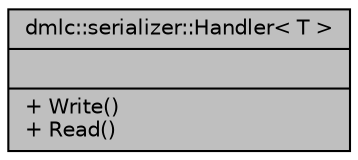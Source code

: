 digraph "dmlc::serializer::Handler&lt; T &gt;"
{
 // LATEX_PDF_SIZE
  edge [fontname="Helvetica",fontsize="10",labelfontname="Helvetica",labelfontsize="10"];
  node [fontname="Helvetica",fontsize="10",shape=record];
  Node1 [label="{dmlc::serializer::Handler\< T \>\n||+ Write()\l+ Read()\l}",height=0.2,width=0.4,color="black", fillcolor="grey75", style="filled", fontcolor="black",tooltip="generic serialization handler"];
}
